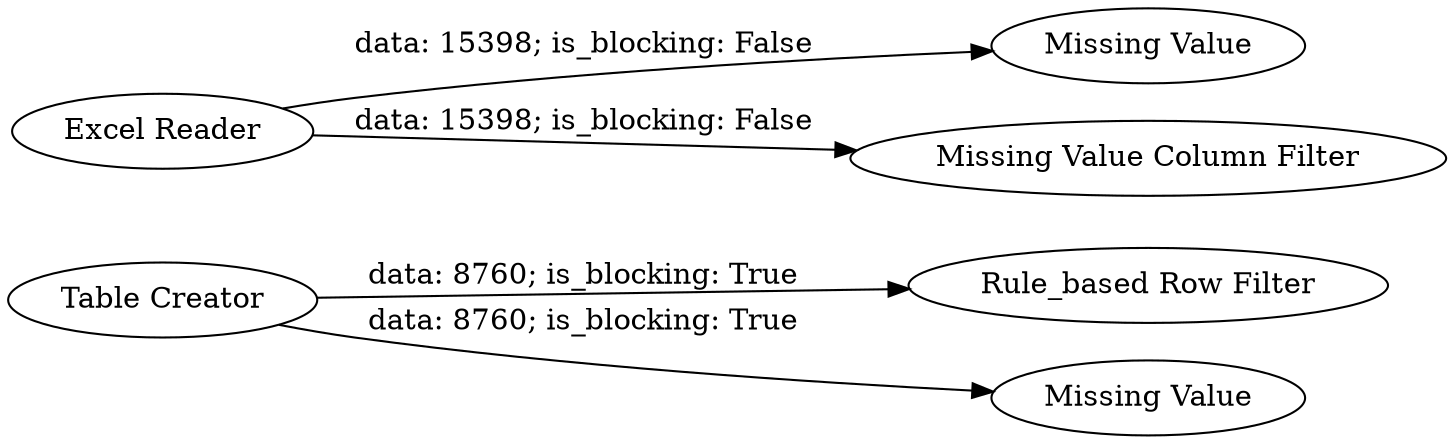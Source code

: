 digraph {
	"49547368440782675_31" [label="Rule_based Row Filter"]
	"49547368440782675_28" [label="Excel Reader"]
	"49547368440782675_9" [label="Table Creator"]
	"49547368440782675_6" [label="Missing Value"]
	"49547368440782675_29" [label="Missing Value"]
	"49547368440782675_30" [label="Missing Value Column Filter"]
	"49547368440782675_28" -> "49547368440782675_29" [label="data: 15398; is_blocking: False"]
	"49547368440782675_9" -> "49547368440782675_31" [label="data: 8760; is_blocking: True"]
	"49547368440782675_9" -> "49547368440782675_6" [label="data: 8760; is_blocking: True"]
	"49547368440782675_28" -> "49547368440782675_30" [label="data: 15398; is_blocking: False"]
	rankdir=LR
}
